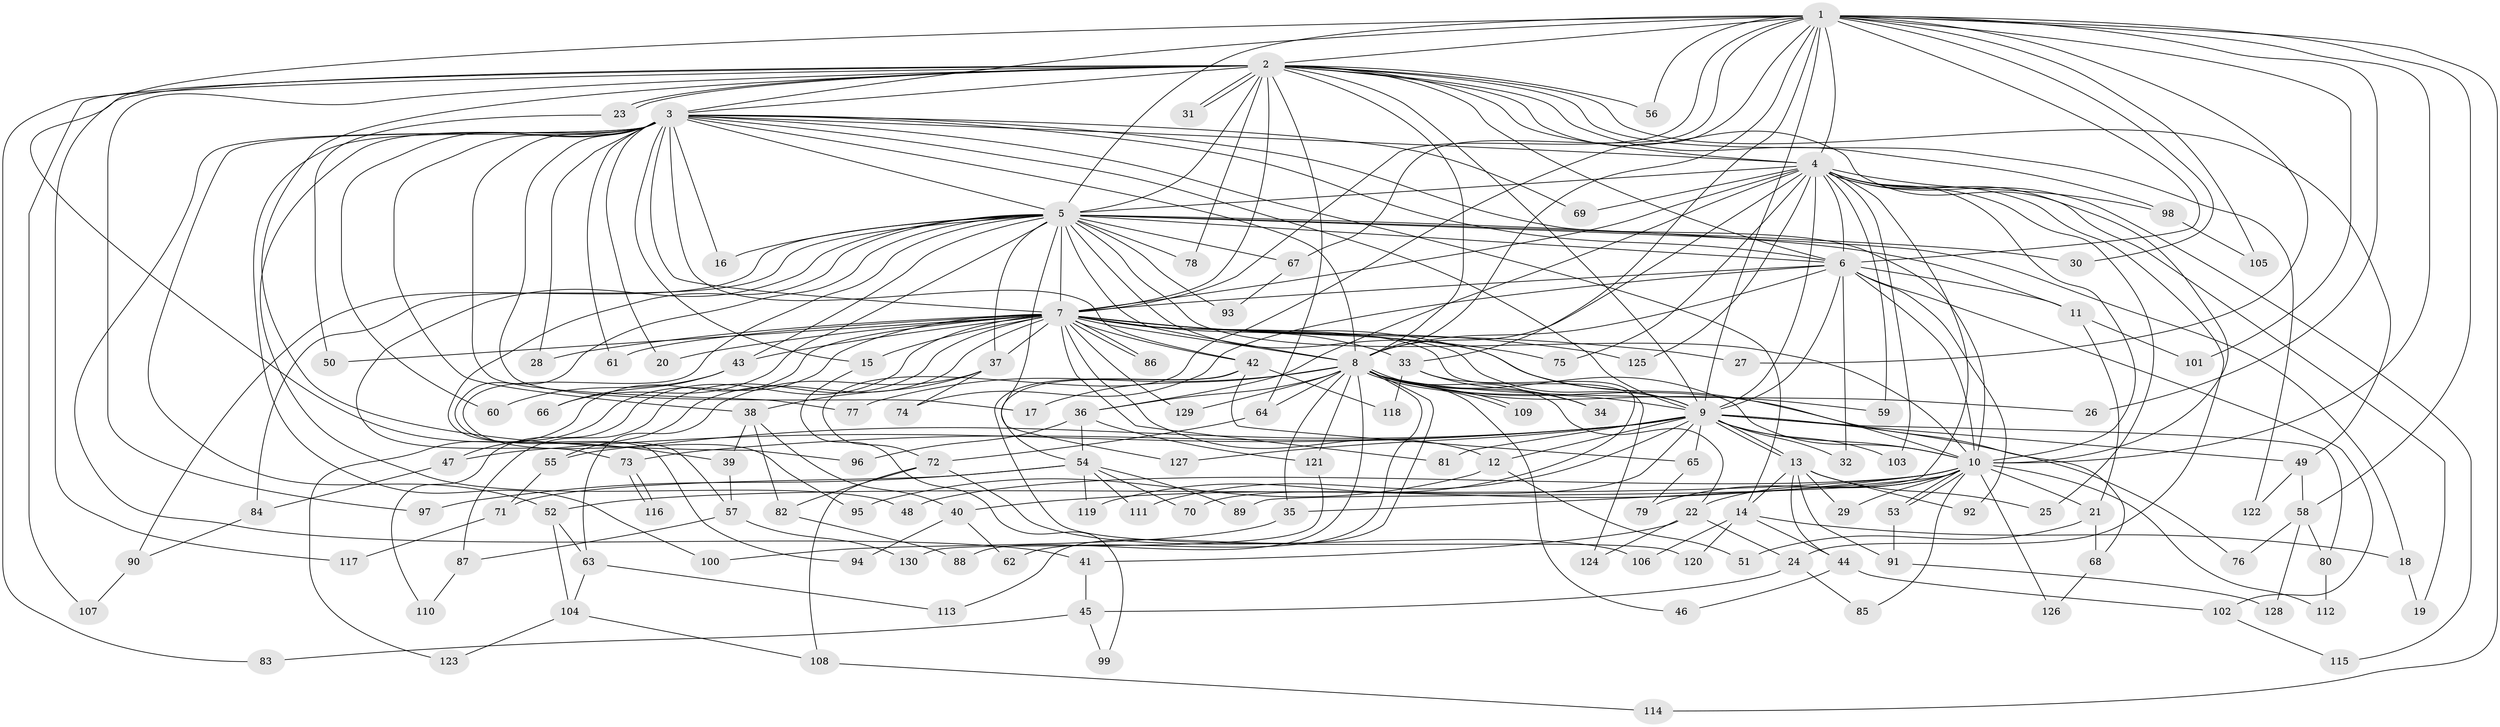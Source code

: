 // coarse degree distribution, {30: 0.01282051282051282, 31: 0.01282051282051282, 23: 0.01282051282051282, 7: 0.01282051282051282, 2: 0.5897435897435898, 3: 0.1282051282051282, 1: 0.11538461538461539, 32: 0.01282051282051282, 9: 0.02564102564102564, 5: 0.02564102564102564, 8: 0.01282051282051282, 4: 0.038461538461538464}
// Generated by graph-tools (version 1.1) at 2025/48/03/04/25 21:48:30]
// undirected, 130 vertices, 285 edges
graph export_dot {
graph [start="1"]
  node [color=gray90,style=filled];
  1;
  2;
  3;
  4;
  5;
  6;
  7;
  8;
  9;
  10;
  11;
  12;
  13;
  14;
  15;
  16;
  17;
  18;
  19;
  20;
  21;
  22;
  23;
  24;
  25;
  26;
  27;
  28;
  29;
  30;
  31;
  32;
  33;
  34;
  35;
  36;
  37;
  38;
  39;
  40;
  41;
  42;
  43;
  44;
  45;
  46;
  47;
  48;
  49;
  50;
  51;
  52;
  53;
  54;
  55;
  56;
  57;
  58;
  59;
  60;
  61;
  62;
  63;
  64;
  65;
  66;
  67;
  68;
  69;
  70;
  71;
  72;
  73;
  74;
  75;
  76;
  77;
  78;
  79;
  80;
  81;
  82;
  83;
  84;
  85;
  86;
  87;
  88;
  89;
  90;
  91;
  92;
  93;
  94;
  95;
  96;
  97;
  98;
  99;
  100;
  101;
  102;
  103;
  104;
  105;
  106;
  107;
  108;
  109;
  110;
  111;
  112;
  113;
  114;
  115;
  116;
  117;
  118;
  119;
  120;
  121;
  122;
  123;
  124;
  125;
  126;
  127;
  128;
  129;
  130;
  1 -- 2;
  1 -- 3;
  1 -- 4;
  1 -- 5;
  1 -- 6;
  1 -- 7;
  1 -- 8;
  1 -- 9;
  1 -- 10;
  1 -- 26;
  1 -- 27;
  1 -- 30;
  1 -- 33;
  1 -- 39;
  1 -- 56;
  1 -- 58;
  1 -- 67;
  1 -- 72;
  1 -- 101;
  1 -- 105;
  1 -- 114;
  2 -- 3;
  2 -- 4;
  2 -- 5;
  2 -- 6;
  2 -- 7;
  2 -- 8;
  2 -- 9;
  2 -- 10;
  2 -- 23;
  2 -- 23;
  2 -- 31;
  2 -- 31;
  2 -- 49;
  2 -- 56;
  2 -- 64;
  2 -- 78;
  2 -- 83;
  2 -- 96;
  2 -- 97;
  2 -- 98;
  2 -- 107;
  2 -- 117;
  2 -- 122;
  3 -- 4;
  3 -- 5;
  3 -- 6;
  3 -- 7;
  3 -- 8;
  3 -- 9;
  3 -- 10;
  3 -- 14;
  3 -- 15;
  3 -- 16;
  3 -- 17;
  3 -- 20;
  3 -- 28;
  3 -- 38;
  3 -- 41;
  3 -- 42;
  3 -- 48;
  3 -- 52;
  3 -- 60;
  3 -- 61;
  3 -- 69;
  3 -- 77;
  3 -- 100;
  4 -- 5;
  4 -- 6;
  4 -- 7;
  4 -- 8;
  4 -- 9;
  4 -- 10;
  4 -- 19;
  4 -- 24;
  4 -- 25;
  4 -- 36;
  4 -- 59;
  4 -- 69;
  4 -- 75;
  4 -- 89;
  4 -- 98;
  4 -- 103;
  4 -- 115;
  4 -- 125;
  5 -- 6;
  5 -- 7;
  5 -- 8;
  5 -- 9;
  5 -- 10;
  5 -- 11;
  5 -- 16;
  5 -- 18;
  5 -- 30;
  5 -- 37;
  5 -- 43;
  5 -- 57;
  5 -- 66;
  5 -- 67;
  5 -- 73;
  5 -- 78;
  5 -- 84;
  5 -- 90;
  5 -- 93;
  5 -- 94;
  5 -- 95;
  5 -- 127;
  6 -- 7;
  6 -- 8;
  6 -- 9;
  6 -- 10;
  6 -- 11;
  6 -- 32;
  6 -- 74;
  6 -- 92;
  6 -- 102;
  7 -- 8;
  7 -- 9;
  7 -- 10;
  7 -- 12;
  7 -- 15;
  7 -- 20;
  7 -- 27;
  7 -- 28;
  7 -- 33;
  7 -- 37;
  7 -- 42;
  7 -- 43;
  7 -- 47;
  7 -- 50;
  7 -- 55;
  7 -- 61;
  7 -- 75;
  7 -- 81;
  7 -- 86;
  7 -- 86;
  7 -- 87;
  7 -- 110;
  7 -- 123;
  7 -- 124;
  7 -- 125;
  7 -- 129;
  8 -- 9;
  8 -- 10;
  8 -- 17;
  8 -- 22;
  8 -- 26;
  8 -- 34;
  8 -- 35;
  8 -- 36;
  8 -- 46;
  8 -- 59;
  8 -- 62;
  8 -- 64;
  8 -- 68;
  8 -- 77;
  8 -- 88;
  8 -- 109;
  8 -- 109;
  8 -- 113;
  8 -- 121;
  8 -- 129;
  9 -- 10;
  9 -- 12;
  9 -- 13;
  9 -- 13;
  9 -- 32;
  9 -- 47;
  9 -- 49;
  9 -- 55;
  9 -- 65;
  9 -- 70;
  9 -- 73;
  9 -- 76;
  9 -- 80;
  9 -- 81;
  9 -- 103;
  9 -- 111;
  9 -- 127;
  10 -- 21;
  10 -- 22;
  10 -- 29;
  10 -- 35;
  10 -- 40;
  10 -- 48;
  10 -- 52;
  10 -- 53;
  10 -- 53;
  10 -- 79;
  10 -- 85;
  10 -- 112;
  10 -- 126;
  11 -- 21;
  11 -- 101;
  12 -- 51;
  12 -- 95;
  13 -- 14;
  13 -- 25;
  13 -- 29;
  13 -- 44;
  13 -- 91;
  13 -- 92;
  14 -- 18;
  14 -- 44;
  14 -- 106;
  14 -- 120;
  15 -- 99;
  18 -- 19;
  21 -- 51;
  21 -- 68;
  22 -- 24;
  22 -- 41;
  22 -- 124;
  23 -- 50;
  24 -- 45;
  24 -- 85;
  33 -- 34;
  33 -- 118;
  33 -- 119;
  35 -- 100;
  36 -- 54;
  36 -- 96;
  36 -- 121;
  37 -- 38;
  37 -- 63;
  37 -- 74;
  38 -- 39;
  38 -- 40;
  38 -- 82;
  39 -- 57;
  40 -- 62;
  40 -- 94;
  41 -- 45;
  42 -- 54;
  42 -- 65;
  42 -- 118;
  42 -- 120;
  43 -- 60;
  43 -- 66;
  44 -- 46;
  44 -- 102;
  45 -- 83;
  45 -- 99;
  47 -- 84;
  49 -- 58;
  49 -- 122;
  52 -- 63;
  52 -- 104;
  53 -- 91;
  54 -- 70;
  54 -- 71;
  54 -- 89;
  54 -- 97;
  54 -- 111;
  54 -- 119;
  55 -- 71;
  57 -- 87;
  57 -- 130;
  58 -- 76;
  58 -- 80;
  58 -- 128;
  63 -- 104;
  63 -- 113;
  64 -- 72;
  65 -- 79;
  67 -- 93;
  68 -- 126;
  71 -- 117;
  72 -- 82;
  72 -- 106;
  72 -- 108;
  73 -- 116;
  73 -- 116;
  80 -- 112;
  82 -- 88;
  84 -- 90;
  87 -- 110;
  90 -- 107;
  91 -- 128;
  98 -- 105;
  102 -- 115;
  104 -- 108;
  104 -- 123;
  108 -- 114;
  121 -- 130;
}
